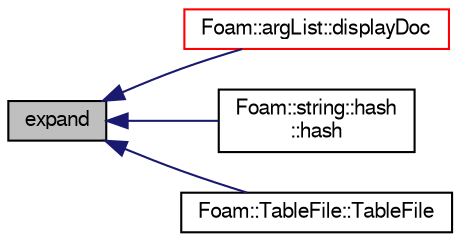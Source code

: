 digraph "expand"
{
  bgcolor="transparent";
  edge [fontname="FreeSans",fontsize="10",labelfontname="FreeSans",labelfontsize="10"];
  node [fontname="FreeSans",fontsize="10",shape=record];
  rankdir="LR";
  Node210 [label="expand",height=0.2,width=0.4,color="black", fillcolor="grey75", style="filled", fontcolor="black"];
  Node210 -> Node211 [dir="back",color="midnightblue",fontsize="10",style="solid",fontname="FreeSans"];
  Node211 [label="Foam::argList::displayDoc",height=0.2,width=0.4,color="red",URL="$a26662.html#a9b27b732ab8af61a9511f20b6d3c5abc",tooltip="Display documentation in browser. "];
  Node210 -> Node216 [dir="back",color="midnightblue",fontsize="10",style="solid",fontname="FreeSans"];
  Node216 [label="Foam::string::hash\l::hash",height=0.2,width=0.4,color="black",URL="$a28254.html#af5d527ef2a6e3f43563ad4cb15872140"];
  Node210 -> Node217 [dir="back",color="midnightblue",fontsize="10",style="solid",fontname="FreeSans"];
  Node217 [label="Foam::TableFile::TableFile",height=0.2,width=0.4,color="black",URL="$a27678.html#a49fc50433511a4447c8e5bb2356359a5",tooltip="Construct from entry name and Istream. "];
}
